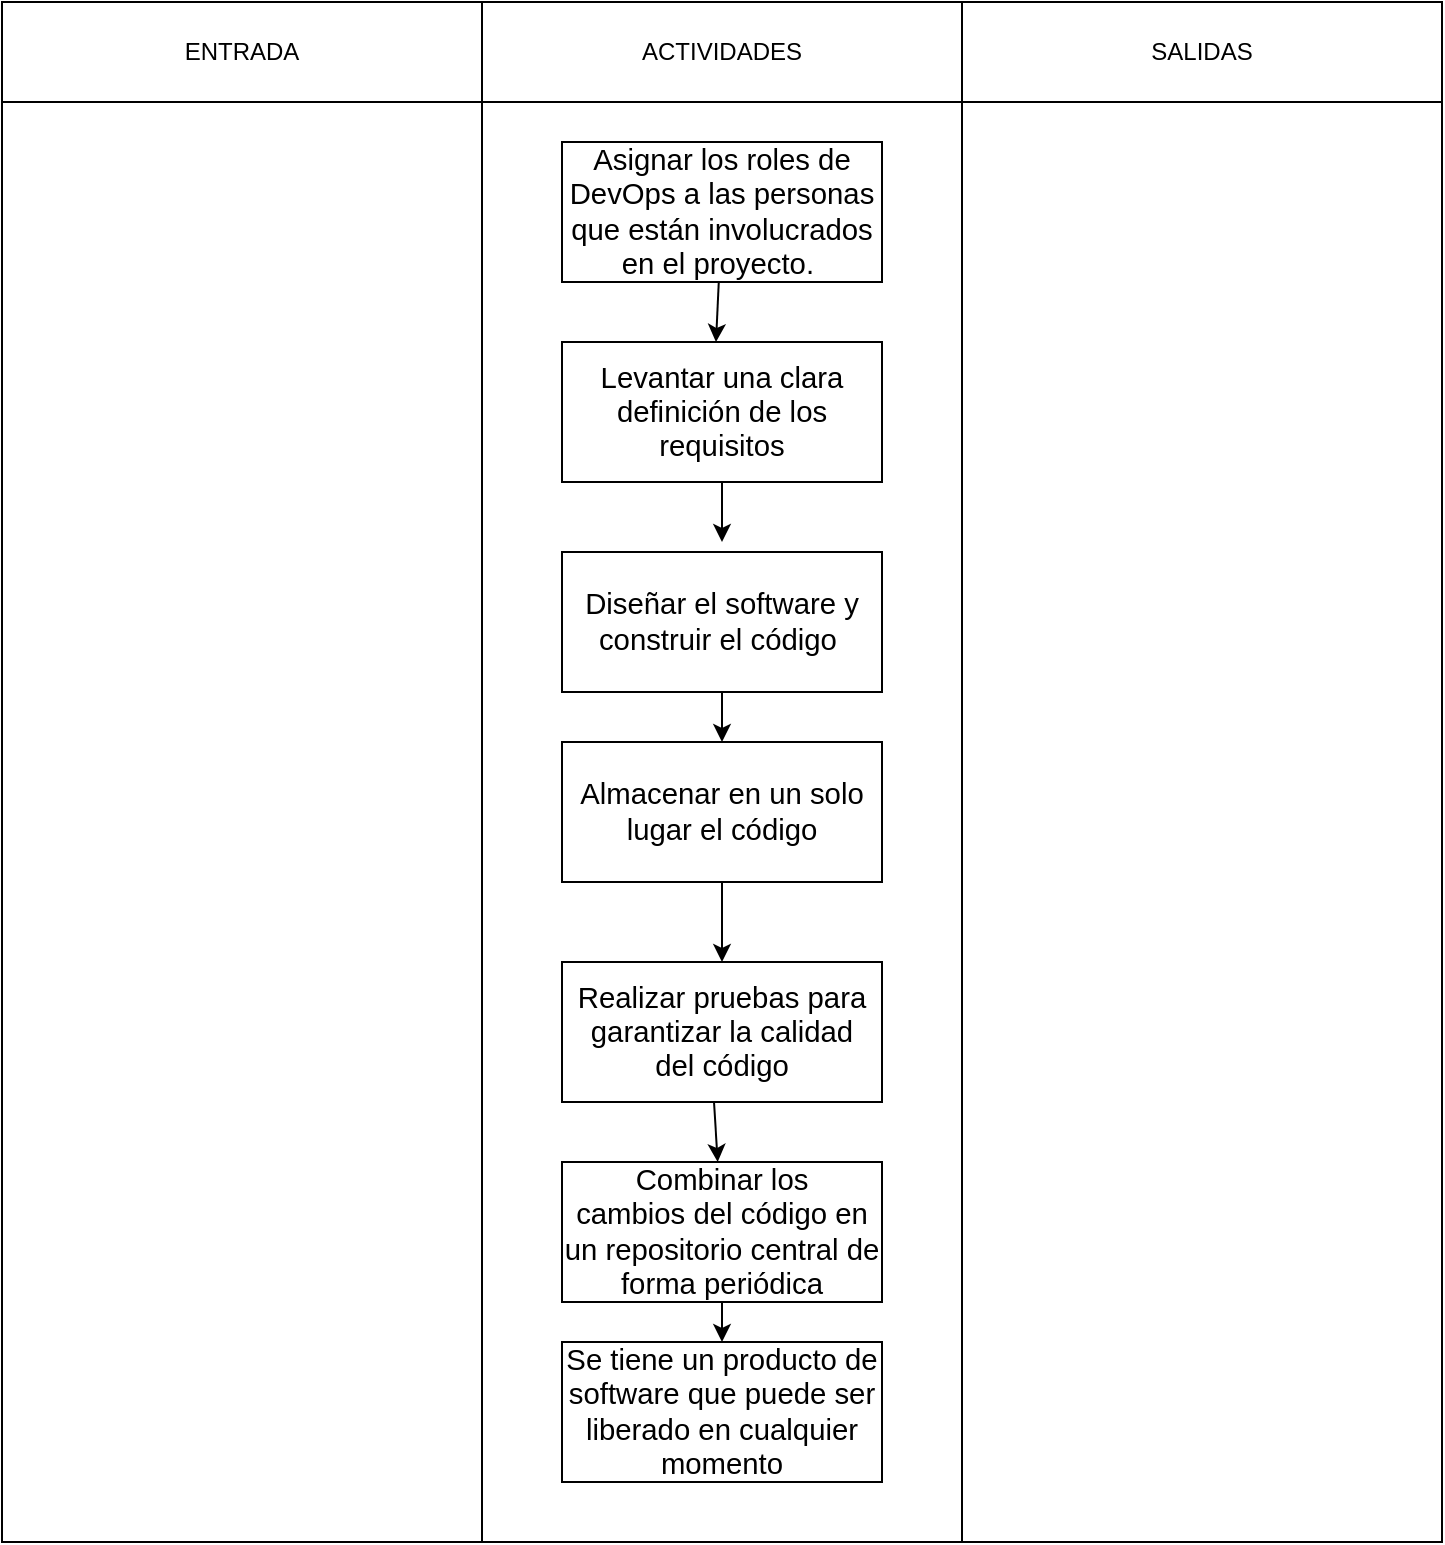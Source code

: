 <mxfile version="14.0.1" type="github">
  <diagram id="8KtglLWpI5dE6YlecOW0" name="Page-1">
    <mxGraphModel dx="862" dy="482" grid="1" gridSize="10" guides="1" tooltips="1" connect="1" arrows="1" fold="1" page="1" pageScale="1" pageWidth="827" pageHeight="1169" math="0" shadow="0">
      <root>
        <mxCell id="0" />
        <mxCell id="1" parent="0" />
        <mxCell id="28hNiHxvH_89Pxa6QNsm-2" value="" style="rounded=0;whiteSpace=wrap;html=1;" vertex="1" parent="1">
          <mxGeometry x="80" y="240" width="240" height="720" as="geometry" />
        </mxCell>
        <mxCell id="28hNiHxvH_89Pxa6QNsm-3" value="" style="rounded=0;whiteSpace=wrap;html=1;" vertex="1" parent="1">
          <mxGeometry x="320" y="240" width="240" height="720" as="geometry" />
        </mxCell>
        <mxCell id="28hNiHxvH_89Pxa6QNsm-4" value="" style="rounded=0;whiteSpace=wrap;html=1;" vertex="1" parent="1">
          <mxGeometry x="560" y="240" width="240" height="720" as="geometry" />
        </mxCell>
        <mxCell id="28hNiHxvH_89Pxa6QNsm-5" value="ENTRADA" style="rounded=0;whiteSpace=wrap;html=1;" vertex="1" parent="1">
          <mxGeometry x="80" y="190" width="240" height="50" as="geometry" />
        </mxCell>
        <mxCell id="28hNiHxvH_89Pxa6QNsm-6" value="ACTIVIDADES" style="rounded=0;whiteSpace=wrap;html=1;" vertex="1" parent="1">
          <mxGeometry x="320" y="190" width="240" height="50" as="geometry" />
        </mxCell>
        <mxCell id="28hNiHxvH_89Pxa6QNsm-7" value="SALIDAS" style="rounded=0;whiteSpace=wrap;html=1;" vertex="1" parent="1">
          <mxGeometry x="560" y="190" width="240" height="50" as="geometry" />
        </mxCell>
        <mxCell id="28hNiHxvH_89Pxa6QNsm-8" value="&lt;span lang=&quot;ES-EC&quot; class=&quot;TextRun SCXW72503007 BCX8&quot; style=&quot;margin: 0px ; padding: 0px ; font-size: 11pt ; text-align: justify ; background-color: rgb(255 , 255 , 255) ; line-height: 17.267px ; font-family: &amp;#34;arial&amp;#34; , &amp;#34;arial_embeddedfont&amp;#34; , &amp;#34;arial_msfontservice&amp;#34; , sans-serif&quot;&gt;&lt;span class=&quot;NormalTextRun SCXW72503007 BCX8&quot; style=&quot;margin: 0px ; padding: 0px ; background-color: inherit&quot;&gt;Asignar los roles de DevOps a las personas que están involucrados en el proyecto.&lt;/span&gt;&lt;/span&gt;&lt;span class=&quot;EOP SCXW72503007 BCX8&quot; style=&quot;margin: 0px ; padding: 0px ; font-size: 11pt ; text-align: justify ; background-color: rgb(255 , 255 , 255) ; line-height: 17.267px ; font-family: &amp;#34;arial&amp;#34; , &amp;#34;arial_embeddedfont&amp;#34; , &amp;#34;arial_msfontservice&amp;#34; , sans-serif&quot;&gt;&amp;nbsp;&lt;/span&gt;" style="rounded=0;whiteSpace=wrap;html=1;" vertex="1" parent="1">
          <mxGeometry x="360" y="260" width="160" height="70" as="geometry" />
        </mxCell>
        <mxCell id="28hNiHxvH_89Pxa6QNsm-9" value="&lt;span lang=&quot;ES&quot; class=&quot;TextRun SCXW2361392 BCX8&quot; style=&quot;margin: 0px ; padding: 0px ; font-size: 11pt ; text-align: justify ; background-color: rgb(255 , 255 , 255) ; line-height: 17.267px ; font-family: &amp;#34;arial&amp;#34; , &amp;#34;arial_embeddedfont&amp;#34; , &amp;#34;arial_msfontservice&amp;#34; , sans-serif&quot;&gt;&lt;span class=&quot;NormalTextRun SCXW2361392 BCX8&quot; style=&quot;margin: 0px ; padding: 0px ; background-color: inherit&quot;&gt;Combinar los cambios&amp;nbsp;&lt;/span&gt;&lt;/span&gt;&lt;span lang=&quot;ES&quot; class=&quot;TextRun SCXW2361392 BCX8&quot; style=&quot;margin: 0px ; padding: 0px ; font-size: 11pt ; text-align: justify ; background-color: rgb(255 , 255 , 255) ; line-height: 17.267px ; font-family: &amp;#34;arial&amp;#34; , &amp;#34;arial_embeddedfont&amp;#34; , &amp;#34;arial_msfontservice&amp;#34; , sans-serif&quot;&gt;&lt;span class=&quot;NormalTextRun SCXW2361392 BCX8&quot; style=&quot;margin: 0px ; padding: 0px ; background-color: inherit&quot;&gt;d&lt;/span&gt;&lt;/span&gt;&lt;span lang=&quot;ES&quot; class=&quot;TextRun SCXW2361392 BCX8&quot; style=&quot;margin: 0px ; padding: 0px ; font-size: 11pt ; text-align: justify ; background-color: rgb(255 , 255 , 255) ; line-height: 17.267px ; font-family: &amp;#34;arial&amp;#34; , &amp;#34;arial_embeddedfont&amp;#34; , &amp;#34;arial_msfontservice&amp;#34; , sans-serif&quot;&gt;&lt;span class=&quot;NormalTextRun SCXW2361392 BCX8&quot; style=&quot;margin: 0px ; padding: 0px ; background-color: inherit&quot;&gt;el&lt;/span&gt;&lt;/span&gt;&lt;span lang=&quot;ES&quot; class=&quot;TextRun SCXW2361392 BCX8&quot; style=&quot;margin: 0px ; padding: 0px ; font-size: 11pt ; text-align: justify ; background-color: rgb(255 , 255 , 255) ; line-height: 17.267px ; font-family: &amp;#34;arial&amp;#34; , &amp;#34;arial_embeddedfont&amp;#34; , &amp;#34;arial_msfontservice&amp;#34; , sans-serif&quot;&gt;&lt;span class=&quot;NormalTextRun SCXW2361392 BCX8&quot; style=&quot;margin: 0px ; padding: 0px ; background-color: inherit&quot;&gt;&amp;nbsp;código en un repositorio central de forma periódica&lt;/span&gt;&lt;/span&gt;" style="rounded=0;whiteSpace=wrap;html=1;" vertex="1" parent="1">
          <mxGeometry x="360" y="770" width="160" height="70" as="geometry" />
        </mxCell>
        <mxCell id="28hNiHxvH_89Pxa6QNsm-10" value="&lt;span lang=&quot;ES-EC&quot; class=&quot;TextRun SCXW79093702 BCX8&quot; style=&quot;animation: 0s ease 0s 1 normal none running none ; appearance: none ; backface-visibility: visible ; background: none 0% 0% / auto repeat scroll padding-box border-box rgba(0 , 0 , 0 , 0) ; border: 0px none rgb(0 , 0 , 0) ; border-radius: 0px ; border-collapse: separate ; box-shadow: none ; box-sizing: content-box ; caption-side: top ; clear: none ; clip: auto ; content: normal ; cursor: text ; direction: ltr ; display: inline ; empty-cells: show ; float: none ; font-family: &amp;#34;wordvisi_msfontservice&amp;#34; , &amp;#34;arial&amp;#34; , &amp;#34;arial_embeddedfont&amp;#34; , &amp;#34;arial_msfontservice&amp;#34; , sans-serif ; font-size: 14.667px ; height: auto ; line-height: 17.267px ; list-style: outside none decimal ; margin: 0px ; max-height: none ; max-width: none ; min-height: 0px ; min-width: 0px ; opacity: 1 ; outline: rgb(0 , 0 , 0) none 0px ; overflow-wrap: break-word ; overflow: visible ; padding: 0px ; perspective: none ; perspective-origin: 0px 0px ; position: static ; resize: none ; speak: normal ; table-layout: auto ; text-align: justify ; text-overflow: clip ; text-shadow: none ; transform: none ; transform-origin: 0px 0px ; transform-style: flat ; transition: all 0s ease 0s ; unicode-bidi: normal ; vertical-align: baseline ; visibility: visible ; width: auto ; word-break: normal ; z-index: auto ; zoom: 1 ; border-spacing: 0px&quot;&gt;&lt;span class=&quot;NormalTextRun SCXW79093702 BCX8&quot; style=&quot;background-color: inherit&quot;&gt;Levantar una clara definición de los requisitos&lt;/span&gt;&lt;/span&gt;" style="rounded=0;whiteSpace=wrap;html=1;" vertex="1" parent="1">
          <mxGeometry x="360" y="360" width="160" height="70" as="geometry" />
        </mxCell>
        <mxCell id="28hNiHxvH_89Pxa6QNsm-11" value="&#xa;&#xa;&lt;span lang=&quot;ES&quot; class=&quot;TextRun SCXW257455844 BCX8&quot; style=&quot;margin: 0px; padding: 0px; color: rgb(0, 0, 0); font-size: 11pt; font-style: normal; font-weight: 400; letter-spacing: normal; text-align: justify; text-indent: 0px; text-transform: none; word-spacing: 0px; background-color: rgb(255, 255, 255); line-height: 17.267px; font-family: arial, arial_embeddedfont, arial_msfontservice, sans-serif;&quot;&gt;&lt;span class=&quot;NormalTextRun SCXW257455844 BCX8&quot; style=&quot;margin: 0px ; padding: 0px ; background-color: inherit&quot;&gt;Dise&lt;/span&gt;&lt;/span&gt;&lt;span lang=&quot;ES&quot; class=&quot;TextRun SCXW257455844 BCX8&quot; style=&quot;margin: 0px; padding: 0px; color: rgb(0, 0, 0); font-size: 11pt; font-style: normal; font-weight: 400; letter-spacing: normal; text-align: justify; text-indent: 0px; text-transform: none; word-spacing: 0px; background-color: rgb(255, 255, 255); line-height: 17.267px; font-family: arial, arial_embeddedfont, arial_msfontservice, sans-serif;&quot;&gt;&lt;span class=&quot;NormalTextRun SCXW257455844 BCX8&quot; style=&quot;margin: 0px ; padding: 0px ; background-color: inherit&quot;&gt;ñar el software y construir el c&lt;/span&gt;&lt;/span&gt;&lt;span lang=&quot;ES&quot; class=&quot;TextRun SCXW257455844 BCX8&quot; style=&quot;margin: 0px; padding: 0px; color: rgb(0, 0, 0); font-size: 11pt; font-style: normal; font-weight: 400; letter-spacing: normal; text-align: justify; text-indent: 0px; text-transform: none; word-spacing: 0px; background-color: rgb(255, 255, 255); line-height: 17.267px; font-family: arial, arial_embeddedfont, arial_msfontservice, sans-serif;&quot;&gt;&lt;span class=&quot;NormalTextRun SCXW257455844 BCX8&quot; style=&quot;margin: 0px ; padding: 0px ; background-color: inherit&quot;&gt;ó&lt;/span&gt;&lt;/span&gt;&lt;span lang=&quot;ES&quot; class=&quot;TextRun SCXW257455844 BCX8&quot; style=&quot;margin: 0px; padding: 0px; color: rgb(0, 0, 0); font-size: 11pt; font-style: normal; font-weight: 400; letter-spacing: normal; text-align: justify; text-indent: 0px; text-transform: none; word-spacing: 0px; background-color: rgb(255, 255, 255); line-height: 17.267px; font-family: arial, arial_embeddedfont, arial_msfontservice, sans-serif;&quot;&gt;&lt;span class=&quot;NormalTextRun SCXW257455844 BCX8&quot; style=&quot;margin: 0px ; padding: 0px ; background-color: inherit&quot;&gt;digo&lt;/span&gt;&lt;/span&gt;&lt;span class=&quot;EOP SCXW257455844 BCX8&quot; style=&quot;margin: 0px; padding: 0px; color: rgb(0, 0, 0); font-size: 11pt; font-style: normal; font-weight: 400; letter-spacing: normal; text-align: justify; text-indent: 0px; text-transform: none; word-spacing: 0px; background-color: rgb(255, 255, 255); line-height: 17.267px; font-family: arial, arial_embeddedfont, arial_msfontservice, sans-serif;&quot;&gt;&amp;nbsp;&lt;/span&gt;&#xa;&#xa;" style="rounded=0;whiteSpace=wrap;html=1;" vertex="1" parent="1">
          <mxGeometry x="360" y="465" width="160" height="70" as="geometry" />
        </mxCell>
        <mxCell id="28hNiHxvH_89Pxa6QNsm-12" value="&lt;span lang=&quot;ES-EC&quot; class=&quot;TextRun SCXW237508035 BCX8&quot; style=&quot;animation: 0s ease 0s 1 normal none running none ; appearance: none ; backface-visibility: visible ; background: none 0% 0% / auto repeat scroll padding-box border-box rgba(0 , 0 , 0 , 0) ; border: 0px none rgb(0 , 0 , 0) ; border-radius: 0px ; border-collapse: separate ; box-shadow: none ; box-sizing: content-box ; caption-side: top ; clear: none ; clip: auto ; content: normal ; cursor: text ; direction: ltr ; display: inline ; empty-cells: show ; float: none ; font-family: &amp;#34;wordvisi_msfontservice&amp;#34; , &amp;#34;arial&amp;#34; , &amp;#34;arial_embeddedfont&amp;#34; , &amp;#34;arial_msfontservice&amp;#34; , sans-serif ; font-size: 14.667px ; height: auto ; line-height: 17.267px ; list-style: outside none decimal ; margin: 0px ; max-height: none ; max-width: none ; min-height: 0px ; min-width: 0px ; opacity: 1 ; outline: rgb(0 , 0 , 0) none 0px ; overflow-wrap: break-word ; overflow: visible ; padding: 0px ; perspective: none ; perspective-origin: 0px 0px ; position: static ; resize: none ; speak: normal ; table-layout: auto ; text-align: justify ; text-overflow: clip ; text-shadow: none ; transform: none ; transform-origin: 0px 0px ; transform-style: flat ; transition: all 0s ease 0s ; unicode-bidi: normal ; vertical-align: baseline ; visibility: visible ; width: auto ; word-break: normal ; z-index: auto ; zoom: 1 ; border-spacing: 0px&quot;&gt;&lt;span class=&quot;NormalTextRun SCXW237508035 BCX8&quot; style=&quot;background-color: inherit&quot;&gt;Almacenar en un solo lugar el código&lt;/span&gt;&lt;/span&gt;" style="rounded=0;whiteSpace=wrap;html=1;" vertex="1" parent="1">
          <mxGeometry x="360" y="560" width="160" height="70" as="geometry" />
        </mxCell>
        <mxCell id="28hNiHxvH_89Pxa6QNsm-13" value="&lt;span lang=&quot;ES&quot; class=&quot;TextRun SCXW109005502 BCX8&quot; style=&quot;margin: 0px ; padding: 0px ; font-size: 11pt ; text-align: justify ; background-color: rgb(255 , 255 , 255) ; line-height: 17.267px ; font-family: &amp;#34;arial&amp;#34; , &amp;#34;arial_embeddedfont&amp;#34; , &amp;#34;arial_msfontservice&amp;#34; , sans-serif&quot;&gt;&lt;span class=&quot;NormalTextRun SCXW109005502 BCX8&quot; style=&quot;margin: 0px ; padding: 0px ; background-color: inherit&quot;&gt;Realizar&lt;/span&gt;&lt;/span&gt;&lt;span lang=&quot;ES&quot; class=&quot;TextRun SCXW109005502 BCX8&quot; style=&quot;margin: 0px ; padding: 0px ; font-size: 11pt ; text-align: justify ; background-color: rgb(255 , 255 , 255) ; line-height: 17.267px ; font-family: &amp;#34;arial&amp;#34; , &amp;#34;arial_embeddedfont&amp;#34; , &amp;#34;arial_msfontservice&amp;#34; , sans-serif&quot;&gt;&lt;span class=&quot;NormalTextRun SCXW109005502 BCX8&quot; style=&quot;margin: 0px ; padding: 0px ; background-color: inherit&quot;&gt;&amp;nbsp;&lt;/span&gt;&lt;/span&gt;&lt;span lang=&quot;ES&quot; class=&quot;TextRun SCXW109005502 BCX8&quot; style=&quot;margin: 0px ; padding: 0px ; font-size: 11pt ; text-align: justify ; background-color: rgb(255 , 255 , 255) ; line-height: 17.267px ; font-family: &amp;#34;arial&amp;#34; , &amp;#34;arial_embeddedfont&amp;#34; , &amp;#34;arial_msfontservice&amp;#34; , sans-serif&quot;&gt;&lt;span class=&quot;NormalTextRun SCXW109005502 BCX8&quot; style=&quot;margin: 0px ; padding: 0px ; background-color: inherit&quot;&gt;pruebas&amp;nbsp;&lt;/span&gt;&lt;/span&gt;&lt;span lang=&quot;ES&quot; class=&quot;TextRun SCXW109005502 BCX8&quot; style=&quot;margin: 0px ; padding: 0px ; font-size: 11pt ; text-align: justify ; background-color: rgb(255 , 255 , 255) ; line-height: 17.267px ; font-family: &amp;#34;arial&amp;#34; , &amp;#34;arial_embeddedfont&amp;#34; , &amp;#34;arial_msfontservice&amp;#34; , sans-serif&quot;&gt;&lt;span class=&quot;NormalTextRun SCXW109005502 BCX8&quot; style=&quot;margin: 0px ; padding: 0px ; background-color: inherit&quot;&gt;para garantizar la calidad del&amp;nbsp;&lt;/span&gt;&lt;/span&gt;&lt;span lang=&quot;ES&quot; class=&quot;TextRun SCXW109005502 BCX8&quot; style=&quot;margin: 0px ; padding: 0px ; font-size: 11pt ; text-align: justify ; background-color: rgb(255 , 255 , 255) ; line-height: 17.267px ; font-family: &amp;#34;arial&amp;#34; , &amp;#34;arial_embeddedfont&amp;#34; , &amp;#34;arial_msfontservice&amp;#34; , sans-serif&quot;&gt;&lt;span class=&quot;NormalTextRun SCXW109005502 BCX8&quot; style=&quot;margin: 0px ; padding: 0px ; background-color: inherit&quot;&gt;código&lt;/span&gt;&lt;/span&gt;" style="rounded=0;whiteSpace=wrap;html=1;" vertex="1" parent="1">
          <mxGeometry x="360" y="670" width="160" height="70" as="geometry" />
        </mxCell>
        <mxCell id="28hNiHxvH_89Pxa6QNsm-14" value="&lt;span lang=&quot;ES&quot; class=&quot;TextRun  BCX8 SCXW120230351&quot; style=&quot;margin: 0px ; padding: 0px ; font-size: 11pt ; text-align: justify ; background-color: rgb(255 , 255 , 255) ; line-height: 17.267px ; font-family: &amp;#34;arial&amp;#34; , &amp;#34;arial_embeddedfont&amp;#34; , &amp;#34;arial_msfontservice&amp;#34; , sans-serif&quot;&gt;&lt;span class=&quot;NormalTextRun  BCX8 SCXW120230351&quot; style=&quot;margin: 0px ; padding: 0px ; background-color: inherit&quot;&gt;Se tiene un producto d&lt;/span&gt;&lt;/span&gt;&lt;span lang=&quot;ES&quot; class=&quot;TextRun  BCX8 SCXW120230351&quot; style=&quot;margin: 0px ; padding: 0px ; font-size: 11pt ; text-align: justify ; background-color: rgb(255 , 255 , 255) ; line-height: 17.267px ; font-family: &amp;#34;arial&amp;#34; , &amp;#34;arial_embeddedfont&amp;#34; , &amp;#34;arial_msfontservice&amp;#34; , sans-serif&quot;&gt;&lt;span class=&quot;NormalTextRun  BCX8 SCXW120230351&quot; style=&quot;margin: 0px ; padding: 0px ; background-color: inherit&quot;&gt;e software&lt;/span&gt;&lt;/span&gt;&lt;span lang=&quot;ES&quot; class=&quot;TextRun  BCX8 SCXW120230351&quot; style=&quot;margin: 0px ; padding: 0px ; font-size: 11pt ; text-align: justify ; background-color: rgb(255 , 255 , 255) ; line-height: 17.267px ; font-family: &amp;#34;arial&amp;#34; , &amp;#34;arial_embeddedfont&amp;#34; , &amp;#34;arial_msfontservice&amp;#34; , sans-serif&quot;&gt;&lt;span class=&quot;NormalTextRun  BCX8 SCXW120230351&quot; style=&quot;margin: 0px ; padding: 0px ; background-color: inherit&quot;&gt;&amp;nbsp;que&lt;/span&gt;&lt;/span&gt;&lt;span lang=&quot;ES&quot; class=&quot;TextRun  BCX8 SCXW120230351&quot; style=&quot;margin: 0px ; padding: 0px ; font-size: 11pt ; text-align: justify ; background-color: rgb(255 , 255 , 255) ; line-height: 17.267px ; font-family: &amp;#34;arial&amp;#34; , &amp;#34;arial_embeddedfont&amp;#34; , &amp;#34;arial_msfontservice&amp;#34; , sans-serif&quot;&gt;&lt;span class=&quot;NormalTextRun  BCX8 SCXW120230351&quot; style=&quot;margin: 0px ; padding: 0px ; background-color: inherit&quot;&gt;&amp;nbsp;puede ser liberado en cualquier momento&lt;/span&gt;&lt;/span&gt;" style="rounded=0;whiteSpace=wrap;html=1;" vertex="1" parent="1">
          <mxGeometry x="360" y="860" width="160" height="70" as="geometry" />
        </mxCell>
        <mxCell id="XM9-7c5iYSd4xm7fiqYx-1" value="" style="endArrow=classic;html=1;" edge="1" parent="1" source="28hNiHxvH_89Pxa6QNsm-8">
          <mxGeometry width="50" height="50" relative="1" as="geometry">
            <mxPoint x="380" y="480" as="sourcePoint" />
            <mxPoint x="437" y="360" as="targetPoint" />
          </mxGeometry>
        </mxCell>
        <mxCell id="XM9-7c5iYSd4xm7fiqYx-5" value="" style="endArrow=classic;html=1;exitX=0.5;exitY=1;exitDx=0;exitDy=0;entryX=0.5;entryY=0;entryDx=0;entryDy=0;" edge="1" parent="1" source="28hNiHxvH_89Pxa6QNsm-11" target="28hNiHxvH_89Pxa6QNsm-12">
          <mxGeometry width="50" height="50" relative="1" as="geometry">
            <mxPoint x="450" y="440" as="sourcePoint" />
            <mxPoint x="450" y="475" as="targetPoint" />
          </mxGeometry>
        </mxCell>
        <mxCell id="XM9-7c5iYSd4xm7fiqYx-6" value="" style="endArrow=classic;html=1;entryX=0.5;entryY=0;entryDx=0;entryDy=0;exitX=0.5;exitY=1;exitDx=0;exitDy=0;" edge="1" parent="1" source="28hNiHxvH_89Pxa6QNsm-12" target="28hNiHxvH_89Pxa6QNsm-13">
          <mxGeometry width="50" height="50" relative="1" as="geometry">
            <mxPoint x="380" y="560" as="sourcePoint" />
            <mxPoint x="430" y="510" as="targetPoint" />
          </mxGeometry>
        </mxCell>
        <mxCell id="XM9-7c5iYSd4xm7fiqYx-7" value="" style="endArrow=classic;html=1;" edge="1" parent="1" target="28hNiHxvH_89Pxa6QNsm-9">
          <mxGeometry width="50" height="50" relative="1" as="geometry">
            <mxPoint x="436" y="740" as="sourcePoint" />
            <mxPoint x="430" y="750" as="targetPoint" />
          </mxGeometry>
        </mxCell>
        <mxCell id="XM9-7c5iYSd4xm7fiqYx-8" value="" style="endArrow=classic;html=1;exitX=0.5;exitY=1;exitDx=0;exitDy=0;entryX=0.5;entryY=0;entryDx=0;entryDy=0;" edge="1" parent="1" source="28hNiHxvH_89Pxa6QNsm-9" target="28hNiHxvH_89Pxa6QNsm-14">
          <mxGeometry width="50" height="50" relative="1" as="geometry">
            <mxPoint x="380" y="800" as="sourcePoint" />
            <mxPoint x="430" y="750" as="targetPoint" />
          </mxGeometry>
        </mxCell>
        <mxCell id="XM9-7c5iYSd4xm7fiqYx-9" value="" style="endArrow=classic;html=1;exitX=0.5;exitY=1;exitDx=0;exitDy=0;" edge="1" parent="1" source="28hNiHxvH_89Pxa6QNsm-10">
          <mxGeometry width="50" height="50" relative="1" as="geometry">
            <mxPoint x="380" y="510" as="sourcePoint" />
            <mxPoint x="440" y="460" as="targetPoint" />
          </mxGeometry>
        </mxCell>
      </root>
    </mxGraphModel>
  </diagram>
</mxfile>
